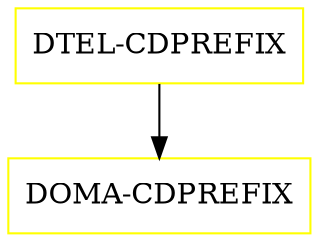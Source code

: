 digraph G {
  "DTEL-CDPREFIX" [shape=box,color=yellow];
  "DOMA-CDPREFIX" [shape=box,color=yellow,URL="./DOMA_CDPREFIX.html"];
  "DTEL-CDPREFIX" -> "DOMA-CDPREFIX";
}
